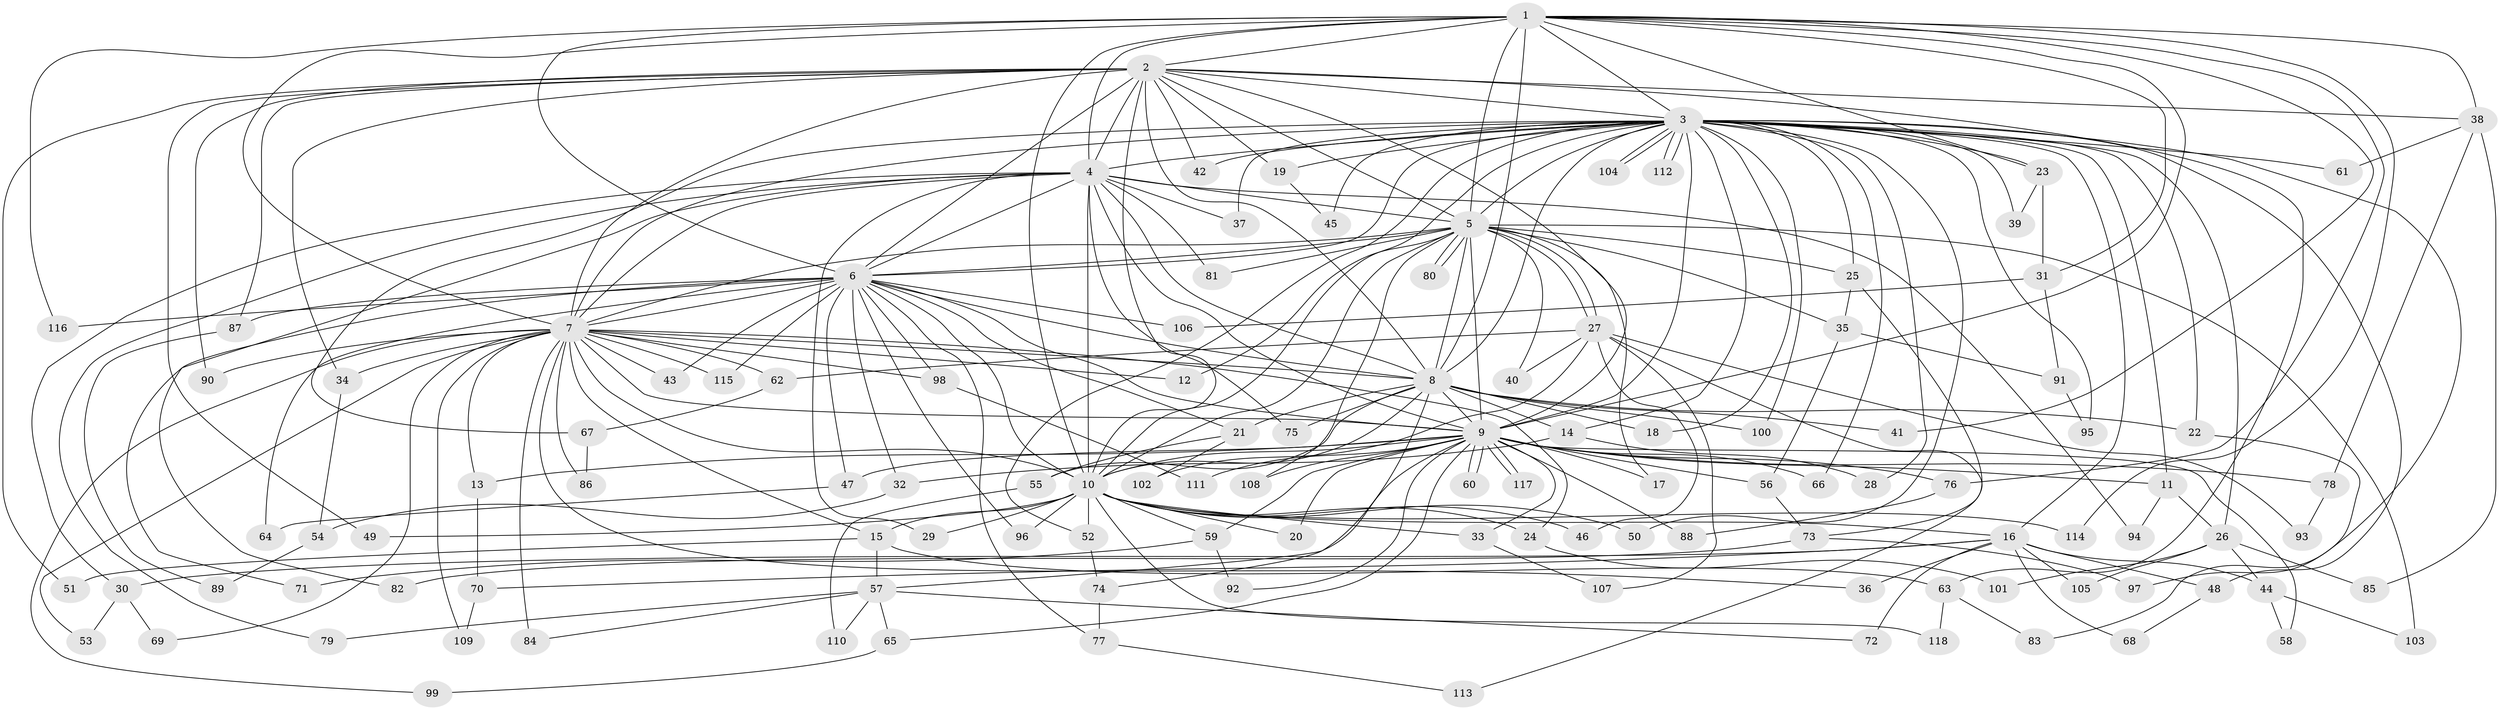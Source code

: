 // Generated by graph-tools (version 1.1) at 2025/25/03/09/25 03:25:41]
// undirected, 118 vertices, 261 edges
graph export_dot {
graph [start="1"]
  node [color=gray90,style=filled];
  1;
  2;
  3;
  4;
  5;
  6;
  7;
  8;
  9;
  10;
  11;
  12;
  13;
  14;
  15;
  16;
  17;
  18;
  19;
  20;
  21;
  22;
  23;
  24;
  25;
  26;
  27;
  28;
  29;
  30;
  31;
  32;
  33;
  34;
  35;
  36;
  37;
  38;
  39;
  40;
  41;
  42;
  43;
  44;
  45;
  46;
  47;
  48;
  49;
  50;
  51;
  52;
  53;
  54;
  55;
  56;
  57;
  58;
  59;
  60;
  61;
  62;
  63;
  64;
  65;
  66;
  67;
  68;
  69;
  70;
  71;
  72;
  73;
  74;
  75;
  76;
  77;
  78;
  79;
  80;
  81;
  82;
  83;
  84;
  85;
  86;
  87;
  88;
  89;
  90;
  91;
  92;
  93;
  94;
  95;
  96;
  97;
  98;
  99;
  100;
  101;
  102;
  103;
  104;
  105;
  106;
  107;
  108;
  109;
  110;
  111;
  112;
  113;
  114;
  115;
  116;
  117;
  118;
  1 -- 2;
  1 -- 3;
  1 -- 4;
  1 -- 5;
  1 -- 6;
  1 -- 7;
  1 -- 8;
  1 -- 9;
  1 -- 10;
  1 -- 23;
  1 -- 31;
  1 -- 38;
  1 -- 41;
  1 -- 76;
  1 -- 114;
  1 -- 116;
  2 -- 3;
  2 -- 4;
  2 -- 5;
  2 -- 6;
  2 -- 7;
  2 -- 8;
  2 -- 9;
  2 -- 10;
  2 -- 19;
  2 -- 34;
  2 -- 38;
  2 -- 42;
  2 -- 49;
  2 -- 51;
  2 -- 63;
  2 -- 87;
  2 -- 90;
  3 -- 4;
  3 -- 5;
  3 -- 6;
  3 -- 7;
  3 -- 8;
  3 -- 9;
  3 -- 10;
  3 -- 11;
  3 -- 14;
  3 -- 16;
  3 -- 18;
  3 -- 19;
  3 -- 22;
  3 -- 23;
  3 -- 25;
  3 -- 26;
  3 -- 28;
  3 -- 37;
  3 -- 39;
  3 -- 42;
  3 -- 45;
  3 -- 48;
  3 -- 50;
  3 -- 52;
  3 -- 61;
  3 -- 66;
  3 -- 67;
  3 -- 95;
  3 -- 97;
  3 -- 100;
  3 -- 104;
  3 -- 104;
  3 -- 112;
  3 -- 112;
  4 -- 5;
  4 -- 6;
  4 -- 7;
  4 -- 8;
  4 -- 9;
  4 -- 10;
  4 -- 29;
  4 -- 30;
  4 -- 37;
  4 -- 75;
  4 -- 79;
  4 -- 81;
  4 -- 82;
  4 -- 94;
  5 -- 6;
  5 -- 7;
  5 -- 8;
  5 -- 9;
  5 -- 10;
  5 -- 12;
  5 -- 17;
  5 -- 25;
  5 -- 27;
  5 -- 27;
  5 -- 35;
  5 -- 40;
  5 -- 80;
  5 -- 80;
  5 -- 81;
  5 -- 103;
  5 -- 108;
  6 -- 7;
  6 -- 8;
  6 -- 9;
  6 -- 10;
  6 -- 21;
  6 -- 32;
  6 -- 43;
  6 -- 47;
  6 -- 64;
  6 -- 71;
  6 -- 77;
  6 -- 87;
  6 -- 96;
  6 -- 98;
  6 -- 106;
  6 -- 115;
  6 -- 116;
  7 -- 8;
  7 -- 9;
  7 -- 10;
  7 -- 12;
  7 -- 13;
  7 -- 15;
  7 -- 24;
  7 -- 34;
  7 -- 36;
  7 -- 43;
  7 -- 53;
  7 -- 62;
  7 -- 69;
  7 -- 84;
  7 -- 86;
  7 -- 90;
  7 -- 98;
  7 -- 99;
  7 -- 109;
  7 -- 115;
  8 -- 9;
  8 -- 10;
  8 -- 14;
  8 -- 18;
  8 -- 21;
  8 -- 22;
  8 -- 41;
  8 -- 55;
  8 -- 74;
  8 -- 75;
  8 -- 100;
  9 -- 10;
  9 -- 11;
  9 -- 13;
  9 -- 17;
  9 -- 20;
  9 -- 33;
  9 -- 47;
  9 -- 56;
  9 -- 57;
  9 -- 58;
  9 -- 59;
  9 -- 60;
  9 -- 60;
  9 -- 65;
  9 -- 66;
  9 -- 76;
  9 -- 78;
  9 -- 88;
  9 -- 92;
  9 -- 108;
  9 -- 111;
  9 -- 117;
  9 -- 117;
  10 -- 15;
  10 -- 16;
  10 -- 20;
  10 -- 24;
  10 -- 29;
  10 -- 33;
  10 -- 46;
  10 -- 49;
  10 -- 50;
  10 -- 52;
  10 -- 59;
  10 -- 96;
  10 -- 114;
  10 -- 118;
  11 -- 26;
  11 -- 94;
  13 -- 70;
  14 -- 28;
  14 -- 32;
  15 -- 51;
  15 -- 57;
  15 -- 63;
  16 -- 30;
  16 -- 36;
  16 -- 44;
  16 -- 48;
  16 -- 68;
  16 -- 70;
  16 -- 72;
  16 -- 105;
  19 -- 45;
  21 -- 55;
  21 -- 102;
  22 -- 83;
  23 -- 31;
  23 -- 39;
  24 -- 101;
  25 -- 35;
  25 -- 73;
  26 -- 44;
  26 -- 85;
  26 -- 101;
  26 -- 105;
  27 -- 40;
  27 -- 46;
  27 -- 62;
  27 -- 93;
  27 -- 102;
  27 -- 107;
  27 -- 113;
  30 -- 53;
  30 -- 69;
  31 -- 91;
  31 -- 106;
  32 -- 54;
  33 -- 107;
  34 -- 54;
  35 -- 56;
  35 -- 91;
  38 -- 61;
  38 -- 78;
  38 -- 85;
  44 -- 58;
  44 -- 103;
  47 -- 64;
  48 -- 68;
  52 -- 74;
  54 -- 89;
  55 -- 110;
  56 -- 73;
  57 -- 65;
  57 -- 72;
  57 -- 79;
  57 -- 84;
  57 -- 110;
  59 -- 71;
  59 -- 92;
  62 -- 67;
  63 -- 83;
  63 -- 118;
  65 -- 99;
  67 -- 86;
  70 -- 109;
  73 -- 82;
  73 -- 97;
  74 -- 77;
  76 -- 88;
  77 -- 113;
  78 -- 93;
  87 -- 89;
  91 -- 95;
  98 -- 111;
}
